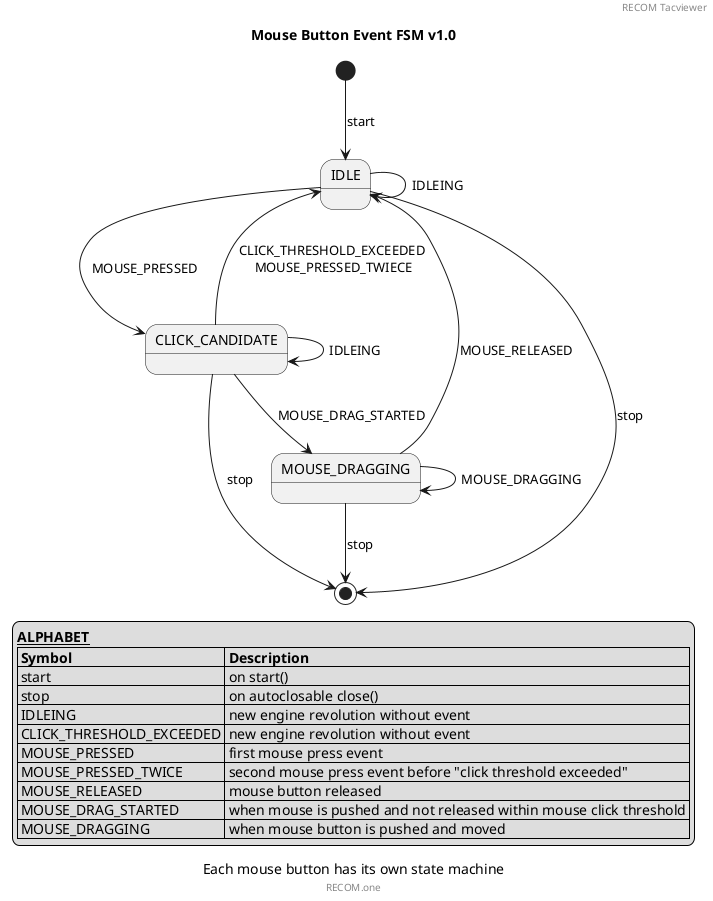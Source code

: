 @startuml

header RECOM Tacviewer
title Mouse Button Event FSM v1.0
caption Each mouse button has its own state machine
footer RECOM.one


[*] --> IDLE :start

IDLE --> IDLE : IDLEING
IDLE --> CLICK_CANDIDATE : MOUSE_PRESSED
CLICK_CANDIDATE --> IDLE : CLICK_THRESHOLD_EXCEEDED\n MOUSE_PRESSED_TWIECE\n
CLICK_CANDIDATE --> MOUSE_DRAGGING : MOUSE_DRAG_STARTED
CLICK_CANDIDATE --> CLICK_CANDIDATE : IDLEING
MOUSE_DRAGGING --> MOUSE_DRAGGING : MOUSE_DRAGGING
MOUSE_DRAGGING --> IDLE : MOUSE_RELEASED

IDLE --> [*] :stop
CLICK_CANDIDATE --> [*] :stop
MOUSE_DRAGGING --> [*] :stop


legend left
__**ALPHABET**__
| **Symbol** | **Description** |
| start | on start() |
| stop | on autoclosable close() |
| IDLEING | new engine revolution without event |
| CLICK_THRESHOLD_EXCEEDED | new engine revolution without event |
| MOUSE_PRESSED | first mouse press event |
| MOUSE_PRESSED_TWICE | second mouse press event before "click threshold exceeded" |
| MOUSE_RELEASED | mouse button released |
| MOUSE_DRAG_STARTED | when mouse is pushed and not released within mouse click threshold |
| MOUSE_DRAGGING | when mouse button is pushed and moved |
endlegend

@enduml